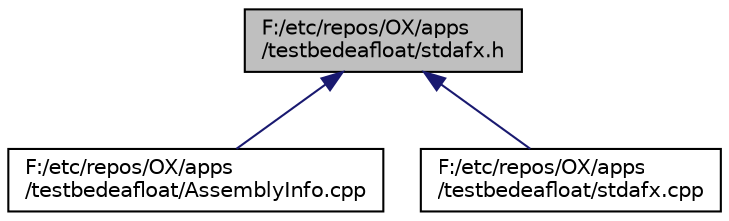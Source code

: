 digraph "F:/etc/repos/OX/apps/testbedeafloat/stdafx.h"
{
  edge [fontname="Helvetica",fontsize="10",labelfontname="Helvetica",labelfontsize="10"];
  node [fontname="Helvetica",fontsize="10",shape=record];
  Node1 [label="F:/etc/repos/OX/apps\l/testbedeafloat/stdafx.h",height=0.2,width=0.4,color="black", fillcolor="grey75", style="filled" fontcolor="black"];
  Node1 -> Node2 [dir="back",color="midnightblue",fontsize="10",style="solid",fontname="Helvetica"];
  Node2 [label="F:/etc/repos/OX/apps\l/testbedeafloat/AssemblyInfo.cpp",height=0.2,width=0.4,color="black", fillcolor="white", style="filled",URL="$testbedeafloat_2_assembly_info_8cpp.html"];
  Node1 -> Node3 [dir="back",color="midnightblue",fontsize="10",style="solid",fontname="Helvetica"];
  Node3 [label="F:/etc/repos/OX/apps\l/testbedeafloat/stdafx.cpp",height=0.2,width=0.4,color="black", fillcolor="white", style="filled",URL="$testbedeafloat_2stdafx_8cpp.html"];
}
